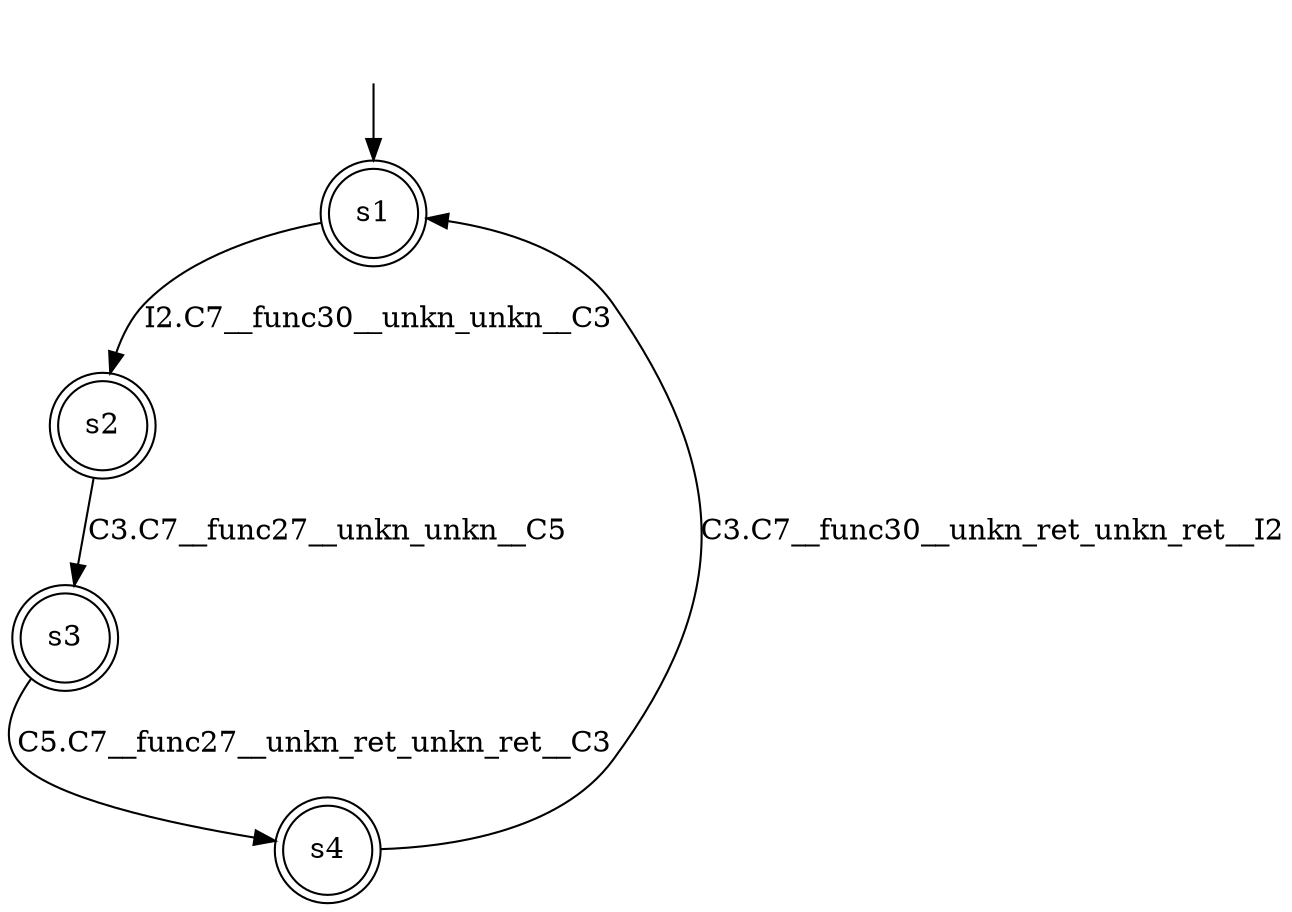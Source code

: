 digraph automaton {
	1 [label=<s1> shape="doublecircle"];
	2 [label=<s2> shape="doublecircle"];
	3 [label=<s3> shape="doublecircle"];
	4 [label=<s4> shape="doublecircle"];
	__init1 [label=<> shape="none"];
	__init1 -> 1;
	1 -> 2 [label=<I2.C7__func30__unkn_unkn__C3> id="1-0-2"];
	2 -> 3 [label=<C3.C7__func27__unkn_unkn__C5> id="2-0-3"];
	3 -> 4 [label=<C5.C7__func27__unkn_ret_unkn_ret__C3> id="3-0-4"];
	4 -> 1 [label=<C3.C7__func30__unkn_ret_unkn_ret__I2> id="4-0-1"];
}
